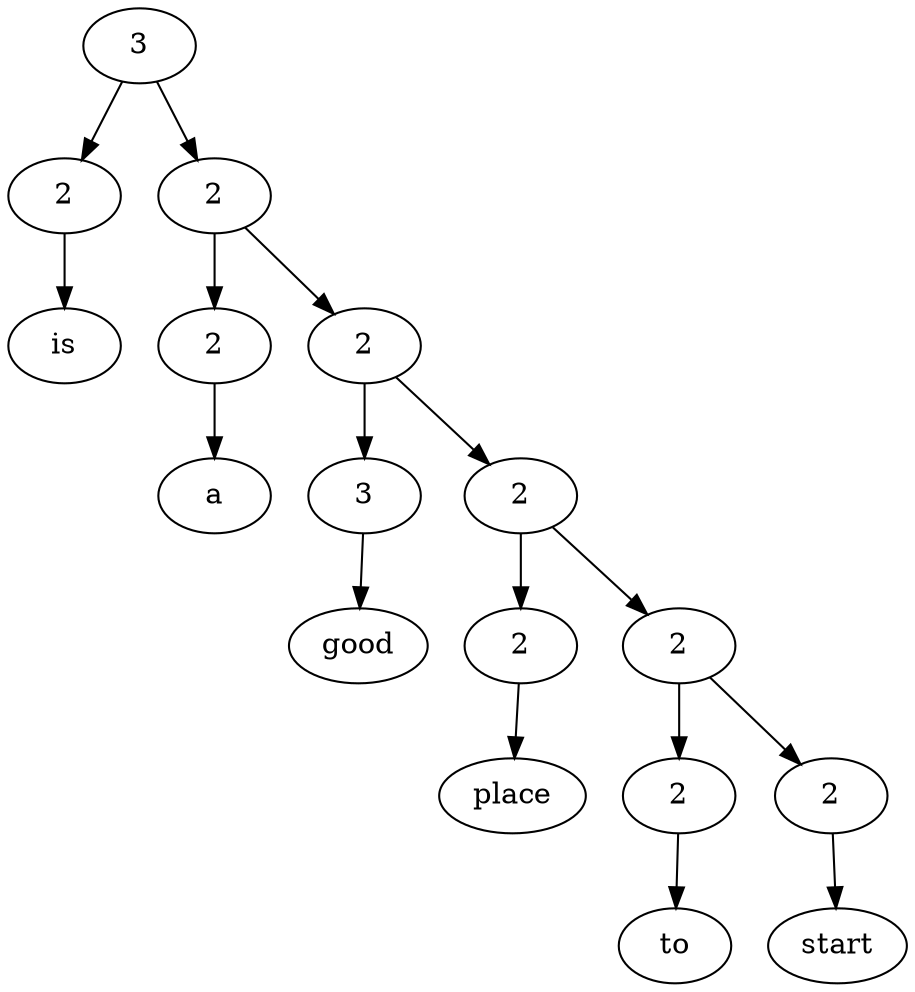 digraph G{Node0 [label="3"]
Node0 -> Node1
Node0 -> Node3
Node1 [label="2"]
Node1 -> Node2
Node3 [label="2"]
Node3 -> Node4
Node3 -> Node6
Node2 [label="is"]
Node4 [label="2"]
Node4 -> Node5
Node6 [label="2"]
Node6 -> Node7
Node6 -> Node9
Node5 [label="a"]
Node7 [label="3"]
Node7 -> Node8
Node9 [label="2"]
Node9 -> Node10
Node9 -> Node12
Node8 [label="good"]
Node10 [label="2"]
Node10 -> Node11
Node12 [label="2"]
Node12 -> Node13
Node12 -> Node15
Node11 [label="place"]
Node13 [label="2"]
Node13 -> Node14
Node15 [label="2"]
Node15 -> Node16
Node14 [label="to"]
Node16 [label="start"]
}